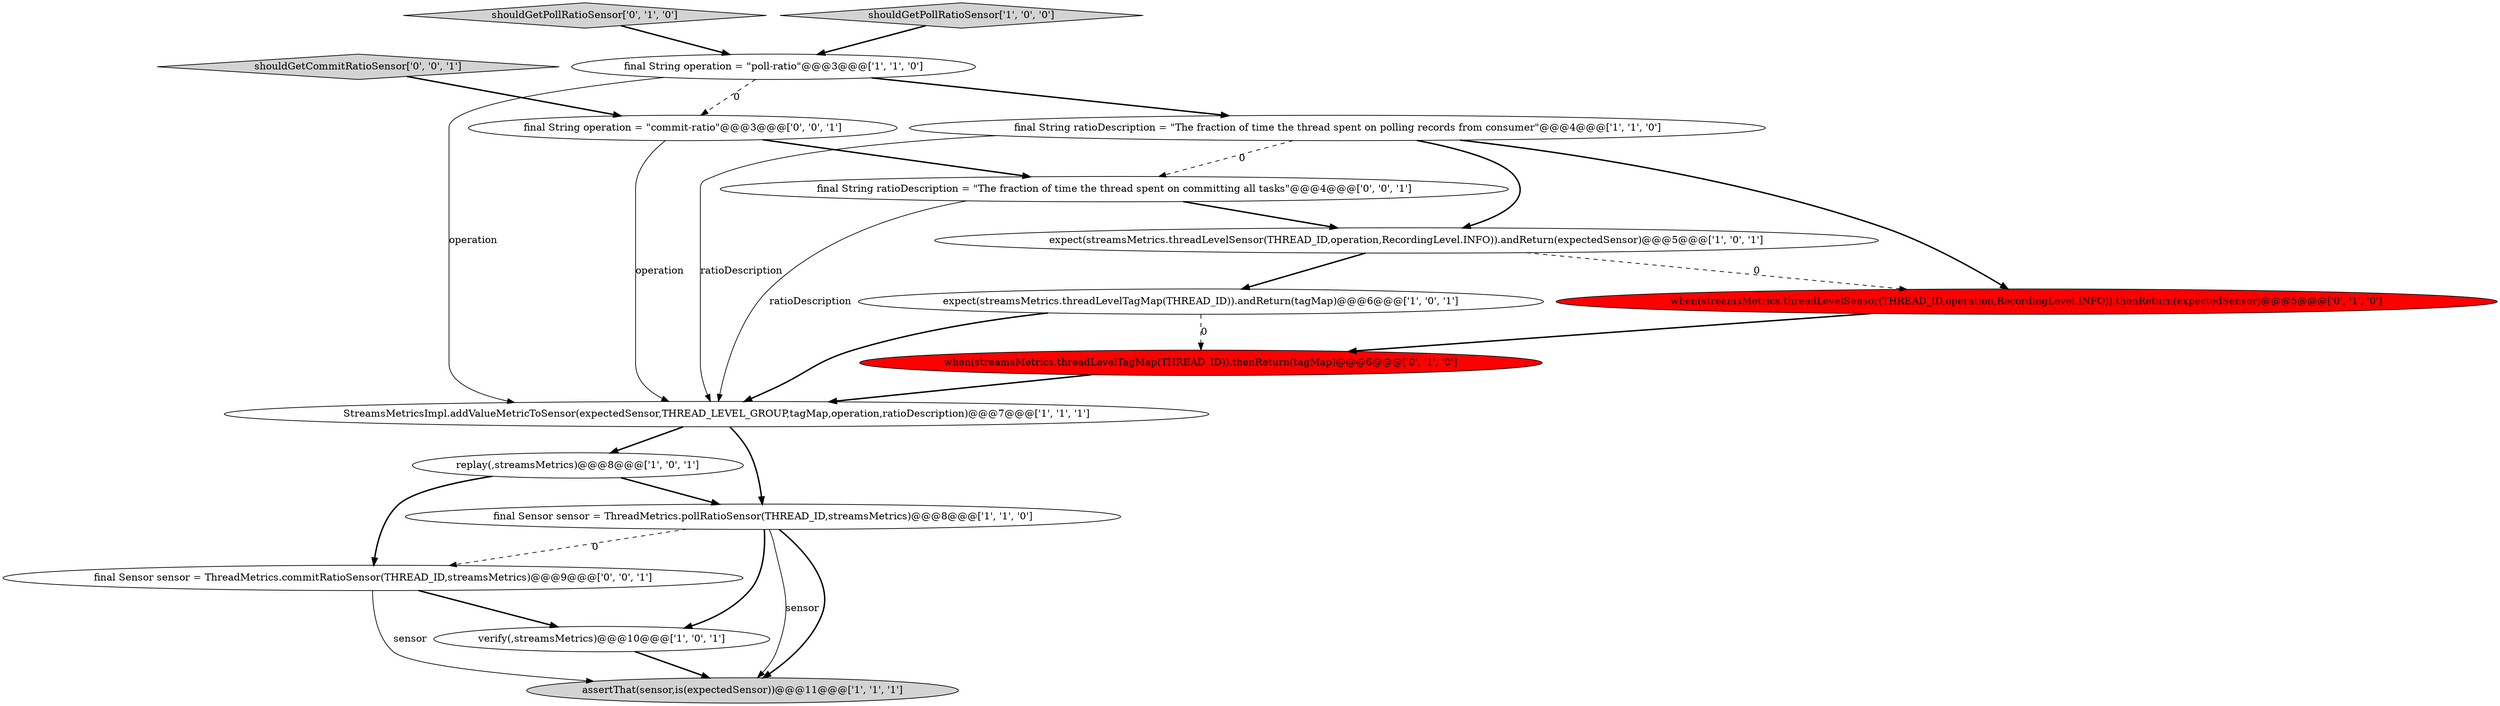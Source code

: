 digraph {
10 [style = filled, label = "shouldGetPollRatioSensor['0', '1', '0']", fillcolor = lightgray, shape = diamond image = "AAA0AAABBB2BBB"];
14 [style = filled, label = "final Sensor sensor = ThreadMetrics.commitRatioSensor(THREAD_ID,streamsMetrics)@@@9@@@['0', '0', '1']", fillcolor = white, shape = ellipse image = "AAA0AAABBB3BBB"];
4 [style = filled, label = "expect(streamsMetrics.threadLevelSensor(THREAD_ID,operation,RecordingLevel.INFO)).andReturn(expectedSensor)@@@5@@@['1', '0', '1']", fillcolor = white, shape = ellipse image = "AAA0AAABBB1BBB"];
13 [style = filled, label = "final String operation = \"commit-ratio\"@@@3@@@['0', '0', '1']", fillcolor = white, shape = ellipse image = "AAA0AAABBB3BBB"];
3 [style = filled, label = "StreamsMetricsImpl.addValueMetricToSensor(expectedSensor,THREAD_LEVEL_GROUP,tagMap,operation,ratioDescription)@@@7@@@['1', '1', '1']", fillcolor = white, shape = ellipse image = "AAA0AAABBB1BBB"];
8 [style = filled, label = "final String ratioDescription = \"The fraction of time the thread spent on polling records from consumer\"@@@4@@@['1', '1', '0']", fillcolor = white, shape = ellipse image = "AAA0AAABBB1BBB"];
15 [style = filled, label = "final String ratioDescription = \"The fraction of time the thread spent on committing all tasks\"@@@4@@@['0', '0', '1']", fillcolor = white, shape = ellipse image = "AAA0AAABBB3BBB"];
16 [style = filled, label = "shouldGetCommitRatioSensor['0', '0', '1']", fillcolor = lightgray, shape = diamond image = "AAA0AAABBB3BBB"];
5 [style = filled, label = "replay(,streamsMetrics)@@@8@@@['1', '0', '1']", fillcolor = white, shape = ellipse image = "AAA0AAABBB1BBB"];
11 [style = filled, label = "when(streamsMetrics.threadLevelTagMap(THREAD_ID)).thenReturn(tagMap)@@@6@@@['0', '1', '0']", fillcolor = red, shape = ellipse image = "AAA1AAABBB2BBB"];
9 [style = filled, label = "verify(,streamsMetrics)@@@10@@@['1', '0', '1']", fillcolor = white, shape = ellipse image = "AAA0AAABBB1BBB"];
1 [style = filled, label = "expect(streamsMetrics.threadLevelTagMap(THREAD_ID)).andReturn(tagMap)@@@6@@@['1', '0', '1']", fillcolor = white, shape = ellipse image = "AAA0AAABBB1BBB"];
2 [style = filled, label = "final Sensor sensor = ThreadMetrics.pollRatioSensor(THREAD_ID,streamsMetrics)@@@8@@@['1', '1', '0']", fillcolor = white, shape = ellipse image = "AAA0AAABBB1BBB"];
6 [style = filled, label = "shouldGetPollRatioSensor['1', '0', '0']", fillcolor = lightgray, shape = diamond image = "AAA0AAABBB1BBB"];
7 [style = filled, label = "assertThat(sensor,is(expectedSensor))@@@11@@@['1', '1', '1']", fillcolor = lightgray, shape = ellipse image = "AAA0AAABBB1BBB"];
12 [style = filled, label = "when(streamsMetrics.threadLevelSensor(THREAD_ID,operation,RecordingLevel.INFO)).thenReturn(expectedSensor)@@@5@@@['0', '1', '0']", fillcolor = red, shape = ellipse image = "AAA1AAABBB2BBB"];
0 [style = filled, label = "final String operation = \"poll-ratio\"@@@3@@@['1', '1', '0']", fillcolor = white, shape = ellipse image = "AAA0AAABBB1BBB"];
16->13 [style = bold, label=""];
8->3 [style = solid, label="ratioDescription"];
8->15 [style = dashed, label="0"];
12->11 [style = bold, label=""];
1->3 [style = bold, label=""];
6->0 [style = bold, label=""];
2->9 [style = bold, label=""];
5->14 [style = bold, label=""];
9->7 [style = bold, label=""];
14->7 [style = solid, label="sensor"];
4->12 [style = dashed, label="0"];
2->7 [style = solid, label="sensor"];
5->2 [style = bold, label=""];
3->5 [style = bold, label=""];
0->3 [style = solid, label="operation"];
3->2 [style = bold, label=""];
2->14 [style = dashed, label="0"];
11->3 [style = bold, label=""];
1->11 [style = dashed, label="0"];
10->0 [style = bold, label=""];
0->13 [style = dashed, label="0"];
15->4 [style = bold, label=""];
0->8 [style = bold, label=""];
14->9 [style = bold, label=""];
4->1 [style = bold, label=""];
13->15 [style = bold, label=""];
13->3 [style = solid, label="operation"];
8->4 [style = bold, label=""];
2->7 [style = bold, label=""];
8->12 [style = bold, label=""];
15->3 [style = solid, label="ratioDescription"];
}
